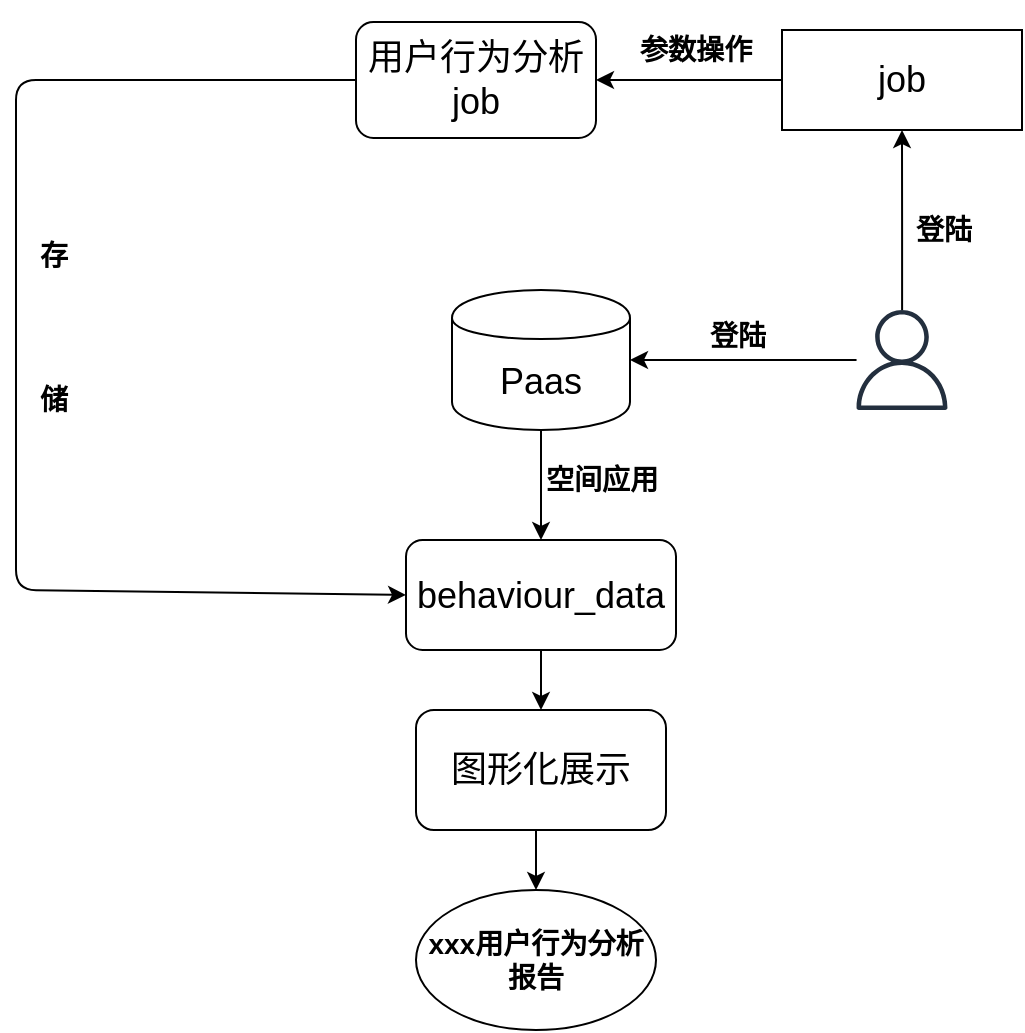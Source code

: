 <mxfile version="11.3.2" type="github" pages="1"><diagram id="5--jKy9LRS3G0jD8Qm4E" name="Page-1"><mxGraphModel dx="868" dy="438" grid="1" gridSize="10" guides="1" tooltips="1" connect="1" arrows="1" fold="1" page="1" pageScale="1" pageWidth="827" pageHeight="1169" math="0" shadow="0"><root><mxCell id="0"/><mxCell id="1" parent="0"/><mxCell id="OJ1vG5Qr_BsF3skpVJ4K-2" value="job" style="rounded=0;whiteSpace=wrap;html=1;fontSize=18;align=center;" parent="1" vertex="1"><mxGeometry x="463" y="250" width="120" height="50" as="geometry"/></mxCell><mxCell id="OJ1vG5Qr_BsF3skpVJ4K-10" value="&lt;h3&gt;登陆&lt;/h3&gt;" style="text;html=1;resizable=0;points=[];autosize=1;align=left;verticalAlign=top;spacingTop=-4;" parent="1" vertex="1"><mxGeometry x="528" y="325" width="40" height="40" as="geometry"/></mxCell><mxCell id="OJ1vG5Qr_BsF3skpVJ4K-12" value="用户行为分析job" style="rounded=1;whiteSpace=wrap;html=1;fontSize=18;" parent="1" vertex="1"><mxGeometry x="250" y="246" width="120" height="58" as="geometry"/></mxCell><mxCell id="OJ1vG5Qr_BsF3skpVJ4K-13" value="&lt;h3&gt;参数操作&lt;/h3&gt;" style="text;html=1;resizable=0;points=[];autosize=1;align=left;verticalAlign=top;spacingTop=-4;" parent="1" vertex="1"><mxGeometry x="390" y="235" width="70" height="40" as="geometry"/></mxCell><mxCell id="OJ1vG5Qr_BsF3skpVJ4K-17" style="edgeStyle=orthogonalEdgeStyle;rounded=0;orthogonalLoop=1;jettySize=auto;html=1;fontSize=18;" parent="1" source="OJ1vG5Qr_BsF3skpVJ4K-18" target="OJ1vG5Qr_BsF3skpVJ4K-21" edge="1"><mxGeometry relative="1" as="geometry"/></mxCell><mxCell id="OJ1vG5Qr_BsF3skpVJ4K-18" value="behaviour_data" style="rounded=1;whiteSpace=wrap;html=1;fontSize=18;" parent="1" vertex="1"><mxGeometry x="275" y="505" width="135" height="55" as="geometry"/></mxCell><mxCell id="OJ1vG5Qr_BsF3skpVJ4K-19" style="edgeStyle=orthogonalEdgeStyle;rounded=0;orthogonalLoop=1;jettySize=auto;html=1;fontSize=18;exitX=0.5;exitY=1;exitDx=0;exitDy=0;entryX=0.5;entryY=0;entryDx=0;entryDy=0;" parent="1" source="OJ1vG5Qr_BsF3skpVJ4K-21" edge="1" target="OJ1vG5Qr_BsF3skpVJ4K-46"><mxGeometry relative="1" as="geometry"><mxPoint x="343" y="710" as="targetPoint"/></mxGeometry></mxCell><mxCell id="OJ1vG5Qr_BsF3skpVJ4K-21" value="图形化展示" style="rounded=1;whiteSpace=wrap;html=1;fontSize=18;" parent="1" vertex="1"><mxGeometry x="280" y="590" width="125" height="60" as="geometry"/></mxCell><mxCell id="OJ1vG5Qr_BsF3skpVJ4K-22" style="edgeStyle=orthogonalEdgeStyle;rounded=0;orthogonalLoop=1;jettySize=auto;html=1;fontSize=18;exitX=0.5;exitY=1;exitDx=0;exitDy=0;" parent="1" source="OJ1vG5Qr_BsF3skpVJ4K-25" target="OJ1vG5Qr_BsF3skpVJ4K-18" edge="1"><mxGeometry relative="1" as="geometry"><mxPoint x="175" y="465" as="sourcePoint"/></mxGeometry></mxCell><mxCell id="OJ1vG5Qr_BsF3skpVJ4K-25" value="Paas" style="shape=cylinder;whiteSpace=wrap;html=1;boundedLbl=1;backgroundOutline=1;fontSize=18;align=center;" parent="1" vertex="1"><mxGeometry x="298" y="380" width="89" height="70" as="geometry"/></mxCell><mxCell id="OJ1vG5Qr_BsF3skpVJ4K-27" style="edgeStyle=orthogonalEdgeStyle;rounded=0;orthogonalLoop=1;jettySize=auto;html=1;fontSize=18;entryX=1;entryY=0.5;entryDx=0;entryDy=0;exitX=0;exitY=0.5;exitDx=0;exitDy=0;" parent="1" source="OJ1vG5Qr_BsF3skpVJ4K-2" target="OJ1vG5Qr_BsF3skpVJ4K-12" edge="1"><mxGeometry relative="1" as="geometry"><mxPoint x="468" y="315" as="sourcePoint"/><mxPoint x="410" y="315" as="targetPoint"/></mxGeometry></mxCell><mxCell id="OJ1vG5Qr_BsF3skpVJ4K-28" style="edgeStyle=orthogonalEdgeStyle;rounded=0;orthogonalLoop=1;jettySize=auto;html=1;entryX=1;entryY=0.5;entryDx=0;entryDy=0;fontSize=18;" parent="1" source="OJ1vG5Qr_BsF3skpVJ4K-31" target="OJ1vG5Qr_BsF3skpVJ4K-25" edge="1"><mxGeometry relative="1" as="geometry"/></mxCell><mxCell id="OJ1vG5Qr_BsF3skpVJ4K-29" style="edgeStyle=orthogonalEdgeStyle;rounded=0;orthogonalLoop=1;jettySize=auto;html=1;entryX=0.5;entryY=1;entryDx=0;entryDy=0;fontSize=18;" parent="1" source="OJ1vG5Qr_BsF3skpVJ4K-31" target="OJ1vG5Qr_BsF3skpVJ4K-2" edge="1"><mxGeometry relative="1" as="geometry"><mxPoint x="528" y="345" as="targetPoint"/></mxGeometry></mxCell><mxCell id="OJ1vG5Qr_BsF3skpVJ4K-31" value="" style="outlineConnect=0;fontColor=#232F3E;gradientColor=none;fillColor=#232F3E;strokeColor=none;dashed=0;verticalLabelPosition=bottom;verticalAlign=top;align=center;html=1;fontSize=12;fontStyle=0;aspect=fixed;pointerEvents=1;shape=mxgraph.aws4.user;" parent="1" vertex="1"><mxGeometry x="498" y="390" width="50" height="50" as="geometry"/></mxCell><mxCell id="OJ1vG5Qr_BsF3skpVJ4K-40" value="" style="endArrow=classic;html=1;exitX=0;exitY=0.5;exitDx=0;exitDy=0;entryX=0;entryY=0.5;entryDx=0;entryDy=0;" parent="1" source="OJ1vG5Qr_BsF3skpVJ4K-12" target="OJ1vG5Qr_BsF3skpVJ4K-18" edge="1"><mxGeometry width="50" height="50" relative="1" as="geometry"><mxPoint x="80" y="275" as="sourcePoint"/><mxPoint x="80" y="550" as="targetPoint"/><Array as="points"><mxPoint x="80" y="275"/><mxPoint x="80" y="530"/></Array></mxGeometry></mxCell><mxCell id="OJ1vG5Qr_BsF3skpVJ4K-46" value="&lt;h3&gt;xxx用户行为分析报告&lt;/h3&gt;" style="ellipse;whiteSpace=wrap;html=1;" parent="1" vertex="1"><mxGeometry x="280" y="680" width="120" height="70" as="geometry"/></mxCell><mxCell id="OJ1vG5Qr_BsF3skpVJ4K-50" value="&lt;h3&gt;登陆&lt;/h3&gt;" style="text;html=1;resizable=0;points=[];autosize=1;align=left;verticalAlign=top;spacingTop=-4;" parent="1" vertex="1"><mxGeometry x="425" y="378" width="40" height="40" as="geometry"/></mxCell><mxCell id="2H-fXDBEB1Cl80L4E7uR-2" value="&lt;h3&gt;空间应用&lt;/h3&gt;" style="text;html=1;resizable=0;points=[];autosize=1;align=left;verticalAlign=top;spacingTop=-4;" vertex="1" parent="1"><mxGeometry x="343" y="450" width="70" height="40" as="geometry"/></mxCell><mxCell id="2H-fXDBEB1Cl80L4E7uR-7" value="&lt;h3&gt;存&lt;/h3&gt;" style="text;html=1;resizable=0;points=[];autosize=1;align=left;verticalAlign=top;spacingTop=-4;" vertex="1" parent="1"><mxGeometry x="90" y="338" width="30" height="40" as="geometry"/></mxCell><mxCell id="2H-fXDBEB1Cl80L4E7uR-8" value="&lt;h3&gt;储&lt;/h3&gt;" style="text;html=1;resizable=0;points=[];autosize=1;align=left;verticalAlign=top;spacingTop=-4;" vertex="1" parent="1"><mxGeometry x="90" y="410" width="30" height="40" as="geometry"/></mxCell></root></mxGraphModel></diagram></mxfile>